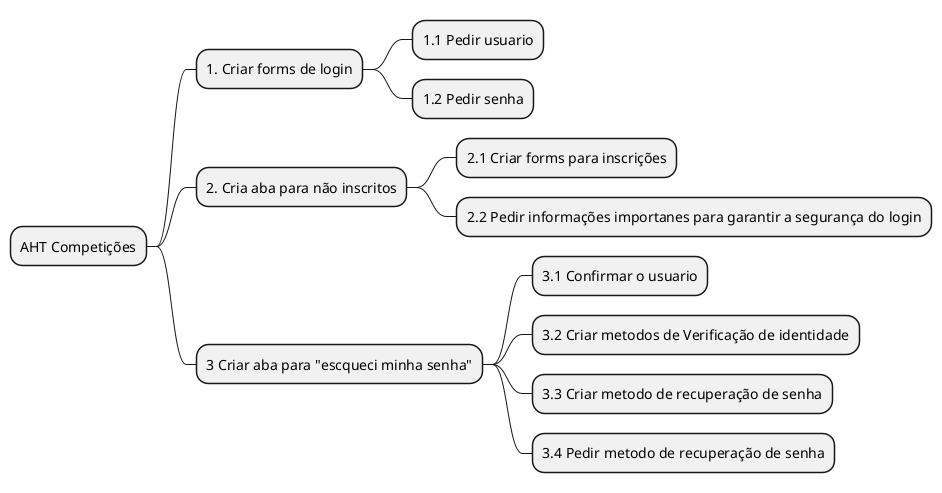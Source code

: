 @startmindmap
* AHT Competições
** 1. Criar forms de login
*** 1.1 Pedir usuario
*** 1.2 Pedir senha
** 2. Cria aba para não inscritos
*** 2.1 Criar forms para inscrições
*** 2.2 Pedir informações importanes para garantir a segurança do login
** 3 Criar aba para "escqueci minha senha"
*** 3.1 Confirmar o usuario
*** 3.2 Criar metodos de Verificação de identidade
*** 3.3 Criar metodo de recuperação de senha
*** 3.4 Pedir metodo de recuperação de senha
@endmindmap